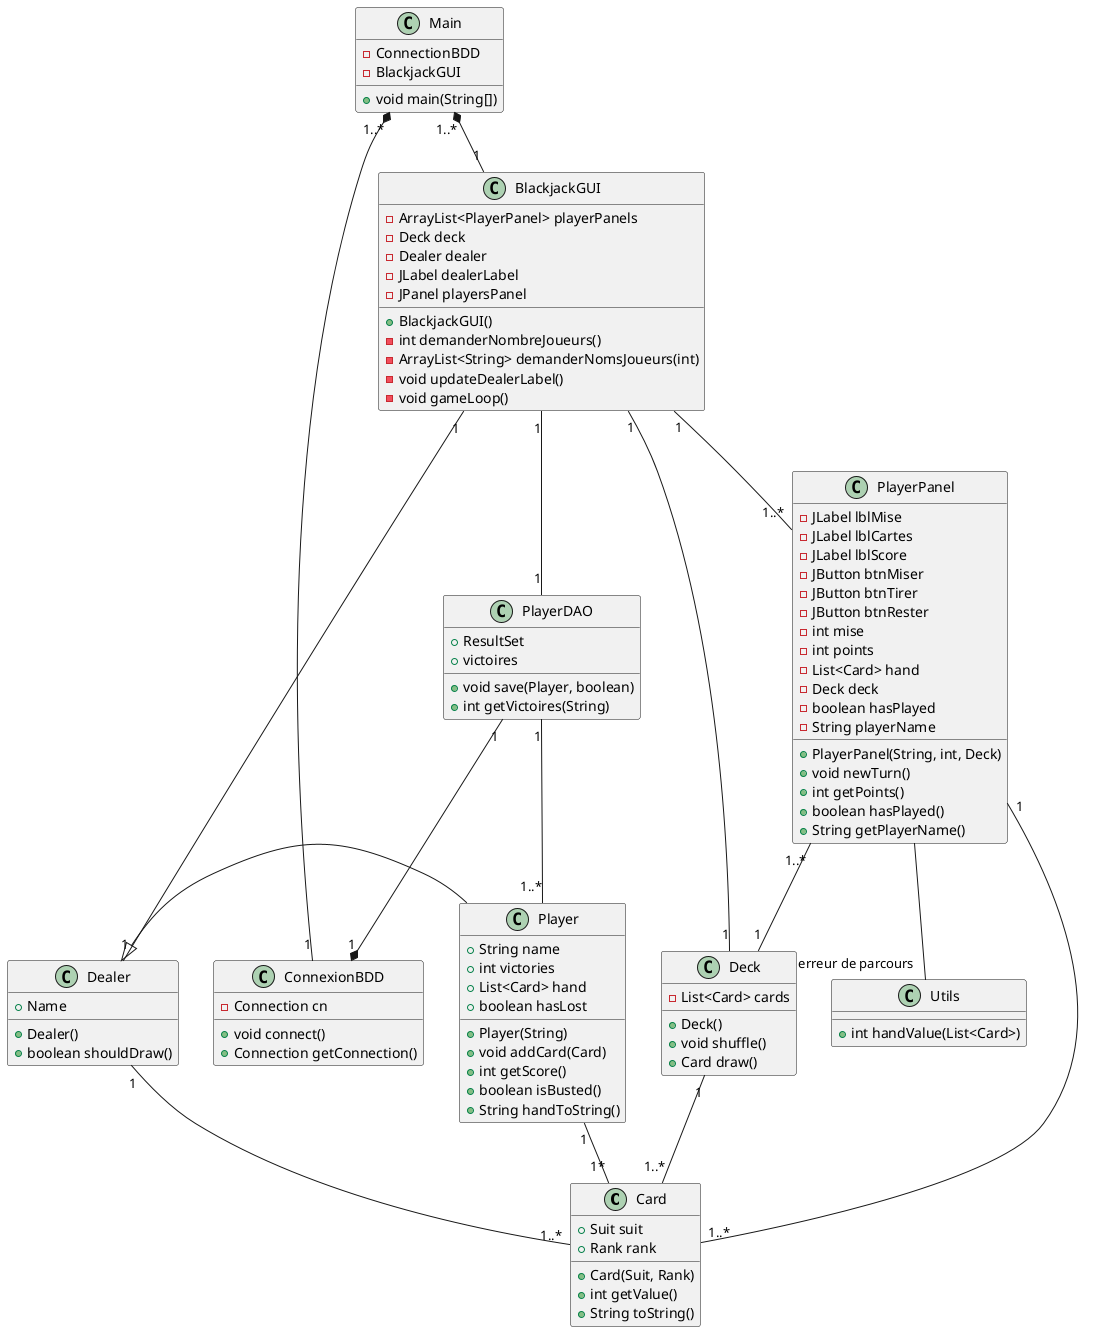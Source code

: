 @startuml

class Card {
    +Suit suit
    +Rank rank
    +Card(Suit, Rank)
    +int getValue()
    +String toString()
}

class Deck {
    -List<Card> cards
    +Deck()
    +void shuffle()
    +Card draw()
}

class Player {
    +String name
    +int victories
    +List<Card> hand
    +boolean hasLost
    +Player(String)
    +void addCard(Card)
    +int getScore()
    +boolean isBusted()
    +String handToString()
}

class Dealer {
    +Name
    +Dealer()
    +boolean shouldDraw()
}



class PlayerPanel {
    -JLabel lblMise
    -JLabel lblCartes
    -JLabel lblScore
    -JButton btnMiser
    -JButton btnTirer
    -JButton btnRester
    -int mise
    -int points
    -List<Card> hand
    -Deck deck
    -boolean hasPlayed
    -String playerName
    +PlayerPanel(String, int, Deck)
    +void newTurn()
    +int getPoints()
    +boolean hasPlayed()
    +String getPlayerName()
}

class BlackjackGUI {
    -ArrayList<PlayerPanel> playerPanels
    -Deck deck
    -Dealer dealer
    -JLabel dealerLabel
    -JPanel playersPanel
    +BlackjackGUI()
    -int demanderNombreJoueurs()
    -ArrayList<String> demanderNomsJoueurs(int)
    -void updateDealerLabel()
    -void gameLoop()
}

class PlayerDAO {
    +ResultSet
    +victoires
    +void save(Player, boolean)
    +int getVictoires(String)
}

class ConnexionBDD {
    -Connection cn
    +void connect()
    +Connection getConnection()
}

class Utils {
    +int handValue(List<Card>)
}

class Main {
    -ConnectionBDD
    -BlackjackGUI
    +void main(String[])
}

Main "1..*"*-"1" ConnexionBDD
Main "1..*"*--"1" BlackjackGUI
Dealer <|- Player
BlackjackGUI "1"--"1..*" PlayerPanel
BlackjackGUI "1"--"1" Deck
BlackjackGUI "1"--"1" Dealer
BlackjackGUI "1"--"1" PlayerDAO
PlayerPanel "1..*"--"1" Deck
PlayerPanel "1"--"1..*" Card
PlayerPanel --"erreur de parcours" Utils
PlayerDAO "1"-- "1..*" Player
PlayerDAO "1"--*"1" ConnexionBDD
Deck "1"--"1..*" Card
Dealer "1"--"1..*" Card
Player "1"--"1*" Card

@enduml